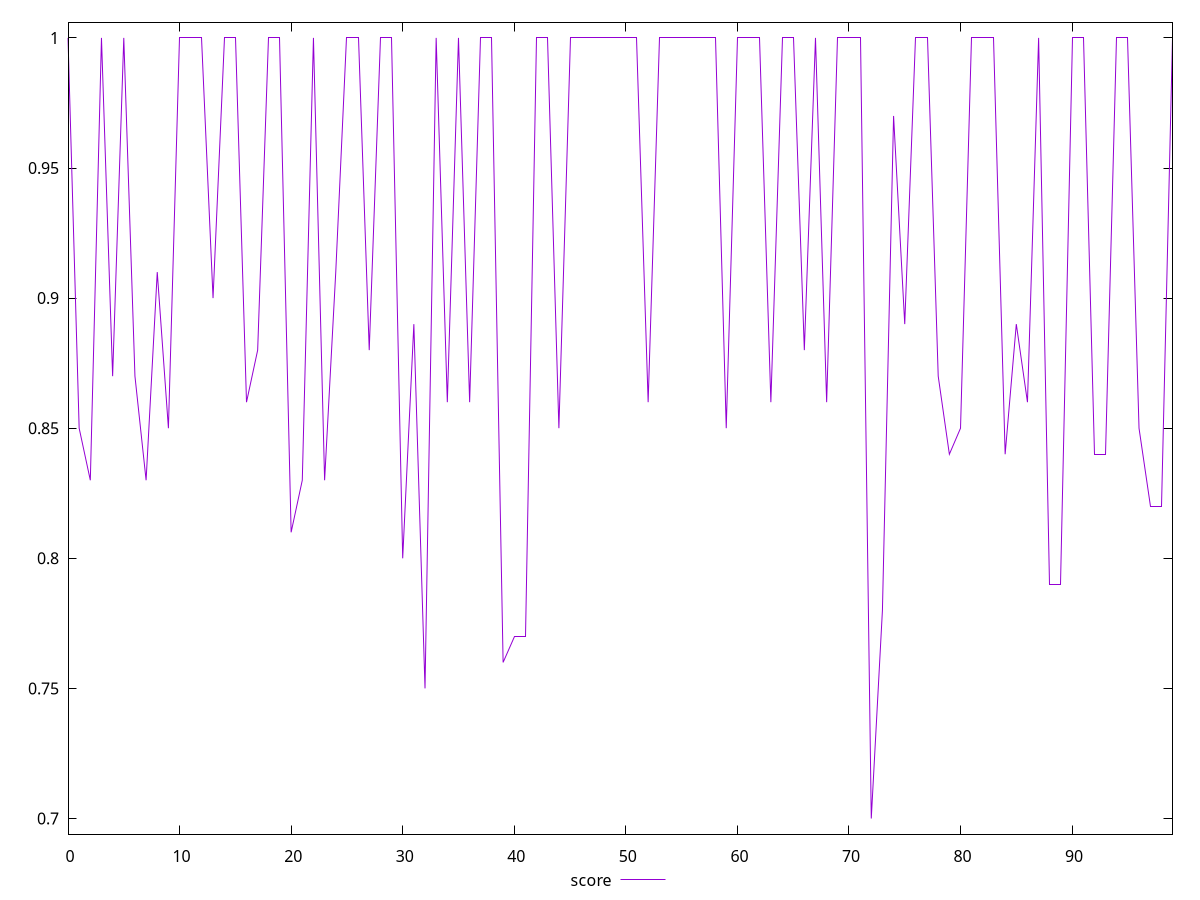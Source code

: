 reset

$score <<EOF
0 1
1 0.85
2 0.83
3 1
4 0.87
5 1
6 0.87
7 0.83
8 0.91
9 0.85
10 1
11 1
12 1
13 0.9
14 1
15 1
16 0.86
17 0.88
18 1
19 1
20 0.81
21 0.83
22 1
23 0.83
24 0.91
25 1
26 1
27 0.88
28 1
29 1
30 0.8
31 0.89
32 0.75
33 1
34 0.86
35 1
36 0.86
37 1
38 1
39 0.76
40 0.77
41 0.77
42 1
43 1
44 0.85
45 1
46 1
47 1
48 1
49 1
50 1
51 1
52 0.86
53 1
54 1
55 1
56 1
57 1
58 1
59 0.85
60 1
61 1
62 1
63 0.86
64 1
65 1
66 0.88
67 1
68 0.86
69 1
70 1
71 1
72 0.7
73 0.78
74 0.97
75 0.89
76 1
77 1
78 0.87
79 0.84
80 0.85
81 1
82 1
83 1
84 0.84
85 0.89
86 0.86
87 1
88 0.79
89 0.79
90 1
91 1
92 0.84
93 0.84
94 1
95 1
96 0.85
97 0.82
98 0.82
99 1
EOF

set key outside below
set xrange [0:99]
set yrange [0.694:1.006]
set trange [0.694:1.006]
set terminal svg size 640, 500 enhanced background rgb 'white'
set output "reports/report_00028_2021-02-24T12-49-42.674Z/bootup-time/samples/card/score/values.svg"

plot $score title "score" with line

reset
